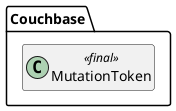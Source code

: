 @startuml
set namespaceSeparator \\
hide members
hide << alias >> circle

class Couchbase\\MutationToken << final >>
@enduml
